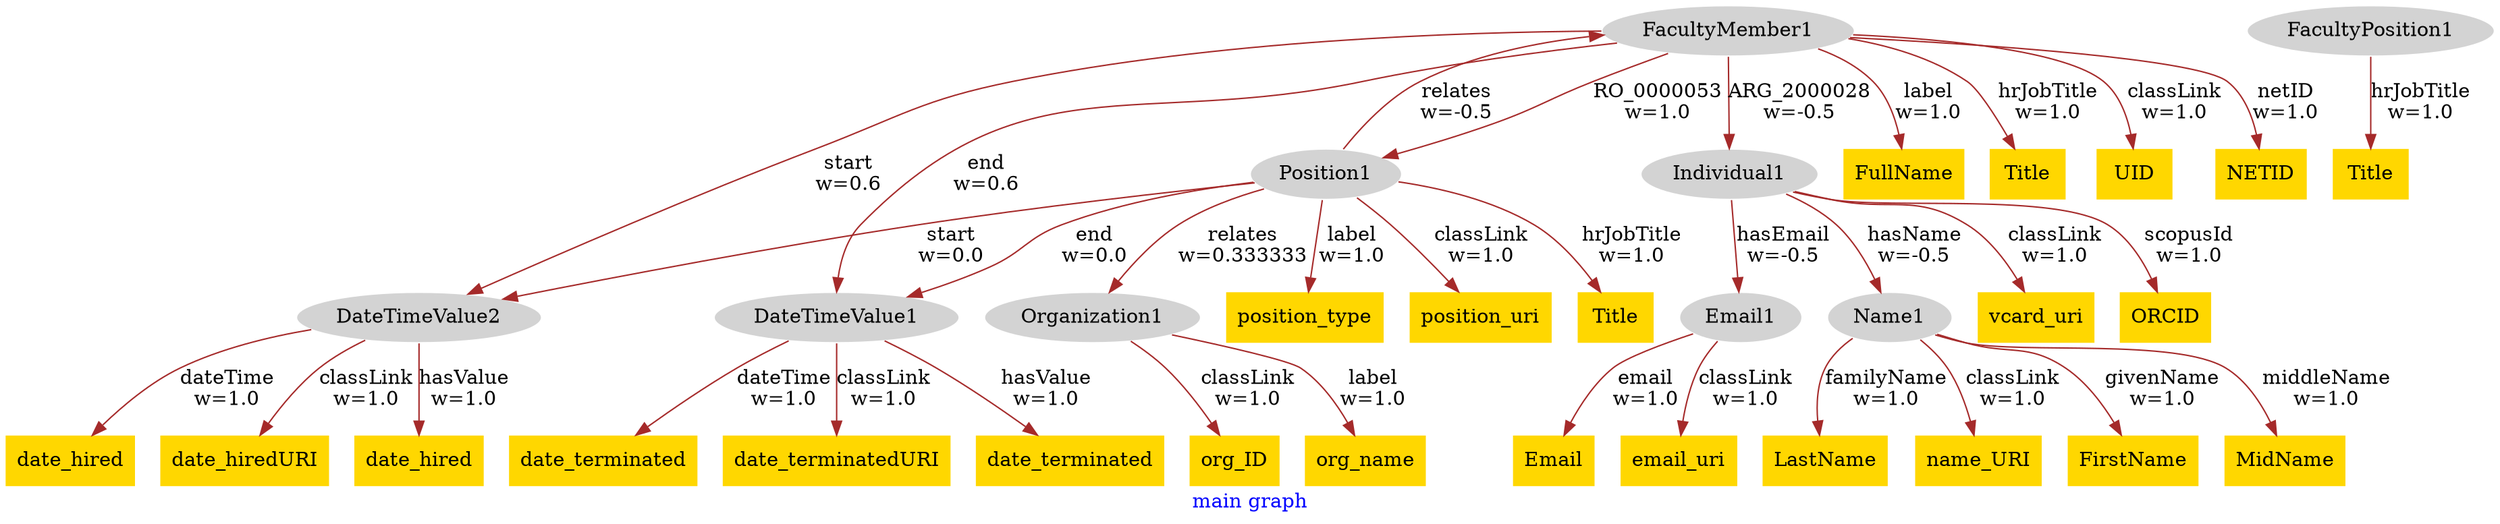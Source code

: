 digraph n0 {
fontcolor="blue"
remincross="true"
label="main graph"
n1[style="filled",color="white",fillcolor="lightgray",label="FacultyMember1"];
n2[style="filled",color="white",fillcolor="lightgray",label="DateTimeValue2"];
n3[style="filled",color="white",fillcolor="lightgray",label="DateTimeValue1"];
n4[style="filled",color="white",fillcolor="lightgray",label="Individual1"];
n5[style="filled",color="white",fillcolor="lightgray",label="Email1"];
n6[style="filled",color="white",fillcolor="lightgray",label="Name1"];
n7[shape="plaintext",style="filled",fillcolor="gold",label="FirstName"];
n8[shape="plaintext",style="filled",fillcolor="gold",label="FullName"];
n9[shape="plaintext",style="filled",fillcolor="gold",label="MidName"];
n10[shape="plaintext",style="filled",fillcolor="gold",label="LastName"];
n11[shape="plaintext",style="filled",fillcolor="gold",label="date_hired"];
n12[shape="plaintext",style="filled",fillcolor="gold",label="Email"];
n13[shape="plaintext",style="filled",fillcolor="gold",label="Title"];
n14[shape="plaintext",style="filled",fillcolor="gold",label="date_terminated"];
n15[shape="plaintext",style="filled",fillcolor="gold",label="date_hiredURI"];
n16[shape="plaintext",style="filled",fillcolor="gold",label="UID"];
n17[shape="plaintext",style="filled",fillcolor="gold",label="date_terminatedURI"];
n18[shape="plaintext",style="filled",fillcolor="gold",label="email_uri"];
n19[shape="plaintext",style="filled",fillcolor="gold",label="name_URI"];
n20[shape="plaintext",style="filled",fillcolor="gold",label="vcard_uri"];
n21[shape="plaintext",style="filled",fillcolor="gold",label="ORCID"];
n22[shape="plaintext",style="filled",fillcolor="gold",label="date_hired"];
n23[shape="plaintext",style="filled",fillcolor="gold",label="date_terminated"];
n24[style="filled",color="white",fillcolor="lightgray",label="FacultyPosition1"];
n25[shape="plaintext",style="filled",fillcolor="gold",label="Title"];
n26[style="filled",color="white",fillcolor="lightgray",label="Position1"];
n27[style="filled",color="white",fillcolor="lightgray",label="Organization1"];
n28[shape="plaintext",style="filled",fillcolor="gold",label="position_type"];
n29[shape="plaintext",style="filled",fillcolor="gold",label="org_ID"];
n30[shape="plaintext",style="filled",fillcolor="gold",label="position_uri"];
n31[shape="plaintext",style="filled",fillcolor="gold",label="org_name"];
n32[shape="plaintext",style="filled",fillcolor="gold",label="NETID"];
n33[shape="plaintext",style="filled",fillcolor="gold",label="Title"];
n1 -> n2[color="brown",fontcolor="black",label="start\nw=0.6"]
n1 -> n3[color="brown",fontcolor="black",label="end\nw=0.6"]
n1 -> n4[color="brown",fontcolor="black",label="ARG_2000028\nw=-0.5"]
n4 -> n5[color="brown",fontcolor="black",label="hasEmail\nw=-0.5"]
n4 -> n6[color="brown",fontcolor="black",label="hasName\nw=-0.5"]
n6 -> n7[color="brown",fontcolor="black",label="givenName\nw=1.0"]
n1 -> n8[color="brown",fontcolor="black",label="label\nw=1.0"]
n6 -> n9[color="brown",fontcolor="black",label="middleName\nw=1.0"]
n6 -> n10[color="brown",fontcolor="black",label="familyName\nw=1.0"]
n2 -> n11[color="brown",fontcolor="black",label="dateTime\nw=1.0"]
n5 -> n12[color="brown",fontcolor="black",label="email\nw=1.0"]
n1 -> n13[color="brown",fontcolor="black",label="hrJobTitle\nw=1.0"]
n3 -> n14[color="brown",fontcolor="black",label="dateTime\nw=1.0"]
n2 -> n15[color="brown",fontcolor="black",label="classLink\nw=1.0"]
n1 -> n16[color="brown",fontcolor="black",label="classLink\nw=1.0"]
n3 -> n17[color="brown",fontcolor="black",label="classLink\nw=1.0"]
n5 -> n18[color="brown",fontcolor="black",label="classLink\nw=1.0"]
n6 -> n19[color="brown",fontcolor="black",label="classLink\nw=1.0"]
n4 -> n20[color="brown",fontcolor="black",label="classLink\nw=1.0"]
n4 -> n21[color="brown",fontcolor="black",label="scopusId\nw=1.0"]
n2 -> n22[color="brown",fontcolor="black",label="hasValue\nw=1.0"]
n3 -> n23[color="brown",fontcolor="black",label="hasValue\nw=1.0"]
n24 -> n25[color="brown",fontcolor="black",label="hrJobTitle\nw=1.0"]
n26 -> n1[color="brown",fontcolor="black",label="relates\nw=-0.5"]
n26 -> n27[color="brown",fontcolor="black",label="relates\nw=0.333333"]
n26 -> n28[color="brown",fontcolor="black",label="label\nw=1.0"]
n27 -> n29[color="brown",fontcolor="black",label="classLink\nw=1.0"]
n26 -> n30[color="brown",fontcolor="black",label="classLink\nw=1.0"]
n27 -> n31[color="brown",fontcolor="black",label="label\nw=1.0"]
n1 -> n32[color="brown",fontcolor="black",label="netID\nw=1.0"]
n26 -> n2[color="brown",fontcolor="black",label="start\nw=0.0"]
n26 -> n3[color="brown",fontcolor="black",label="end\nw=0.0"]
n26 -> n33[color="brown",fontcolor="black",label="hrJobTitle\nw=1.0"]
n1 -> n26[color="brown",fontcolor="black",label="RO_0000053\nw=1.0"]
}
